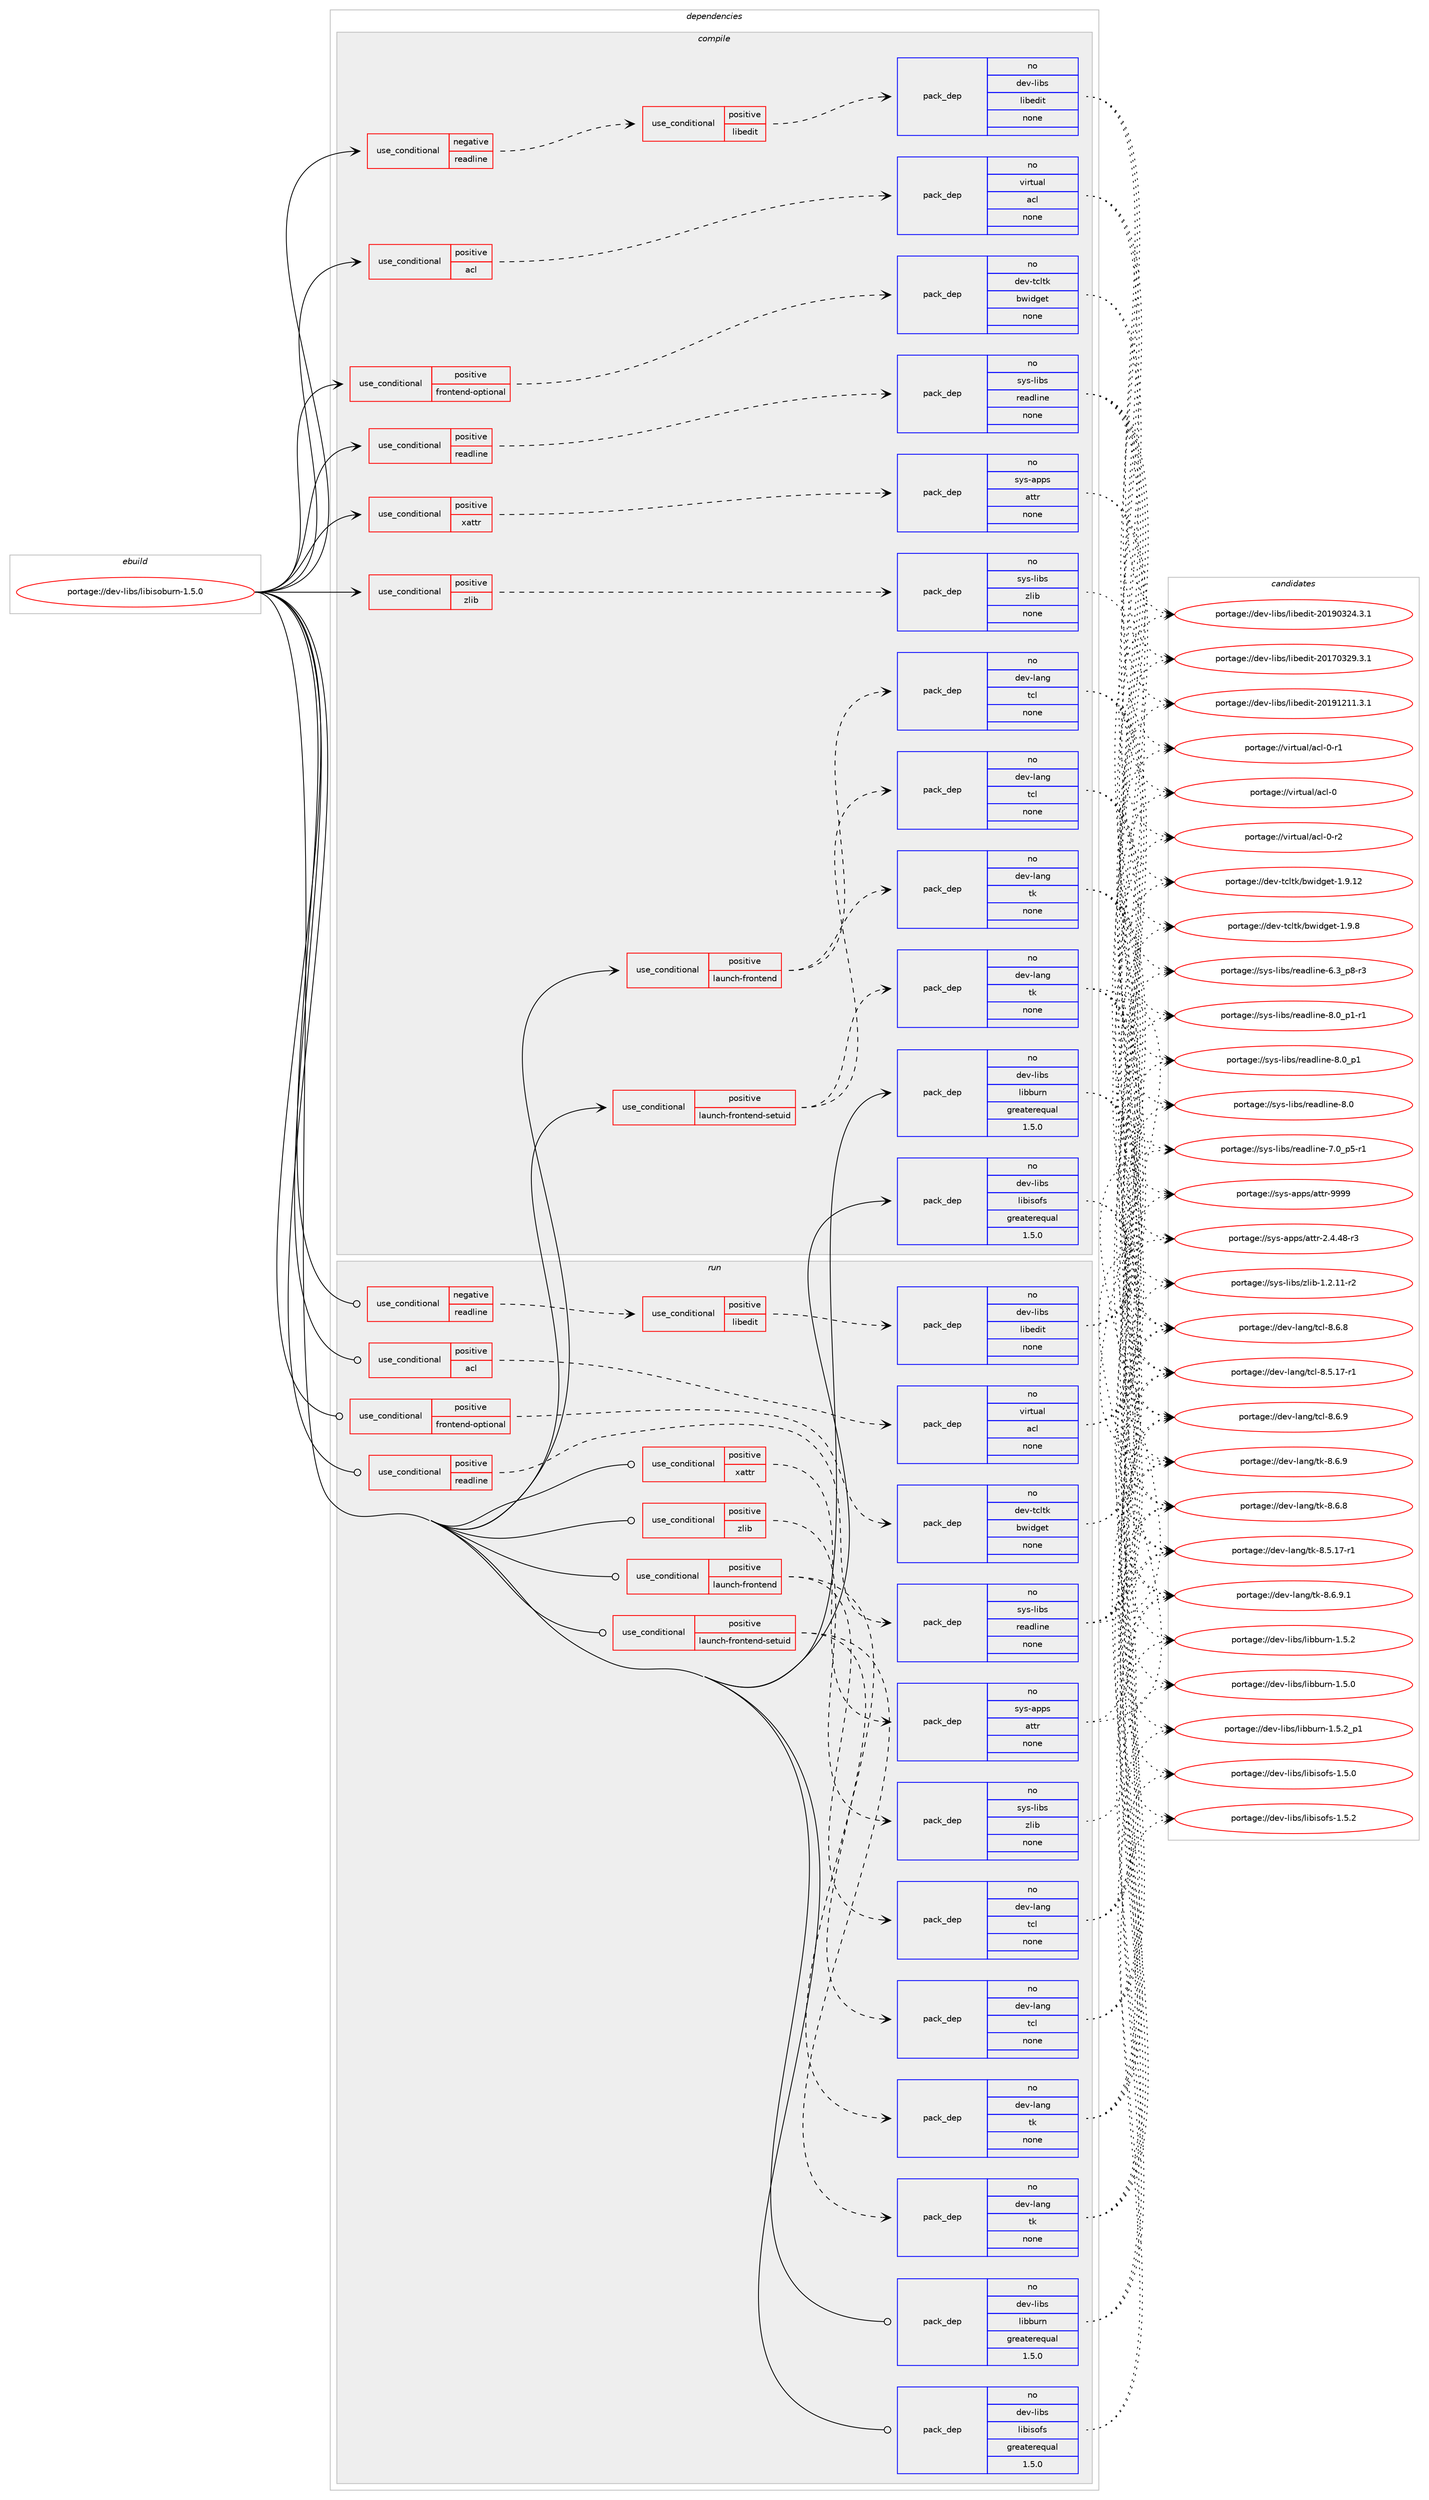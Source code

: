 digraph prolog {

# *************
# Graph options
# *************

newrank=true;
concentrate=true;
compound=true;
graph [rankdir=LR,fontname=Helvetica,fontsize=10,ranksep=1.5];#, ranksep=2.5, nodesep=0.2];
edge  [arrowhead=vee];
node  [fontname=Helvetica,fontsize=10];

# **********
# The ebuild
# **********

subgraph cluster_leftcol {
color=gray;
label=<<i>ebuild</i>>;
id [label="portage://dev-libs/libisoburn-1.5.0", color=red, width=4, href="../dev-libs/libisoburn-1.5.0.svg"];
}

# ****************
# The dependencies
# ****************

subgraph cluster_midcol {
color=gray;
label=<<i>dependencies</i>>;
subgraph cluster_compile {
fillcolor="#eeeeee";
style=filled;
label=<<i>compile</i>>;
subgraph cond125241 {
dependency512041 [label=<<TABLE BORDER="0" CELLBORDER="1" CELLSPACING="0" CELLPADDING="4"><TR><TD ROWSPAN="3" CELLPADDING="10">use_conditional</TD></TR><TR><TD>negative</TD></TR><TR><TD>readline</TD></TR></TABLE>>, shape=none, color=red];
subgraph cond125242 {
dependency512042 [label=<<TABLE BORDER="0" CELLBORDER="1" CELLSPACING="0" CELLPADDING="4"><TR><TD ROWSPAN="3" CELLPADDING="10">use_conditional</TD></TR><TR><TD>positive</TD></TR><TR><TD>libedit</TD></TR></TABLE>>, shape=none, color=red];
subgraph pack381543 {
dependency512043 [label=<<TABLE BORDER="0" CELLBORDER="1" CELLSPACING="0" CELLPADDING="4" WIDTH="220"><TR><TD ROWSPAN="6" CELLPADDING="30">pack_dep</TD></TR><TR><TD WIDTH="110">no</TD></TR><TR><TD>dev-libs</TD></TR><TR><TD>libedit</TD></TR><TR><TD>none</TD></TR><TR><TD></TD></TR></TABLE>>, shape=none, color=blue];
}
dependency512042:e -> dependency512043:w [weight=20,style="dashed",arrowhead="vee"];
}
dependency512041:e -> dependency512042:w [weight=20,style="dashed",arrowhead="vee"];
}
id:e -> dependency512041:w [weight=20,style="solid",arrowhead="vee"];
subgraph cond125243 {
dependency512044 [label=<<TABLE BORDER="0" CELLBORDER="1" CELLSPACING="0" CELLPADDING="4"><TR><TD ROWSPAN="3" CELLPADDING="10">use_conditional</TD></TR><TR><TD>positive</TD></TR><TR><TD>acl</TD></TR></TABLE>>, shape=none, color=red];
subgraph pack381544 {
dependency512045 [label=<<TABLE BORDER="0" CELLBORDER="1" CELLSPACING="0" CELLPADDING="4" WIDTH="220"><TR><TD ROWSPAN="6" CELLPADDING="30">pack_dep</TD></TR><TR><TD WIDTH="110">no</TD></TR><TR><TD>virtual</TD></TR><TR><TD>acl</TD></TR><TR><TD>none</TD></TR><TR><TD></TD></TR></TABLE>>, shape=none, color=blue];
}
dependency512044:e -> dependency512045:w [weight=20,style="dashed",arrowhead="vee"];
}
id:e -> dependency512044:w [weight=20,style="solid",arrowhead="vee"];
subgraph cond125244 {
dependency512046 [label=<<TABLE BORDER="0" CELLBORDER="1" CELLSPACING="0" CELLPADDING="4"><TR><TD ROWSPAN="3" CELLPADDING="10">use_conditional</TD></TR><TR><TD>positive</TD></TR><TR><TD>frontend-optional</TD></TR></TABLE>>, shape=none, color=red];
subgraph pack381545 {
dependency512047 [label=<<TABLE BORDER="0" CELLBORDER="1" CELLSPACING="0" CELLPADDING="4" WIDTH="220"><TR><TD ROWSPAN="6" CELLPADDING="30">pack_dep</TD></TR><TR><TD WIDTH="110">no</TD></TR><TR><TD>dev-tcltk</TD></TR><TR><TD>bwidget</TD></TR><TR><TD>none</TD></TR><TR><TD></TD></TR></TABLE>>, shape=none, color=blue];
}
dependency512046:e -> dependency512047:w [weight=20,style="dashed",arrowhead="vee"];
}
id:e -> dependency512046:w [weight=20,style="solid",arrowhead="vee"];
subgraph cond125245 {
dependency512048 [label=<<TABLE BORDER="0" CELLBORDER="1" CELLSPACING="0" CELLPADDING="4"><TR><TD ROWSPAN="3" CELLPADDING="10">use_conditional</TD></TR><TR><TD>positive</TD></TR><TR><TD>launch-frontend</TD></TR></TABLE>>, shape=none, color=red];
subgraph pack381546 {
dependency512049 [label=<<TABLE BORDER="0" CELLBORDER="1" CELLSPACING="0" CELLPADDING="4" WIDTH="220"><TR><TD ROWSPAN="6" CELLPADDING="30">pack_dep</TD></TR><TR><TD WIDTH="110">no</TD></TR><TR><TD>dev-lang</TD></TR><TR><TD>tcl</TD></TR><TR><TD>none</TD></TR><TR><TD></TD></TR></TABLE>>, shape=none, color=blue];
}
dependency512048:e -> dependency512049:w [weight=20,style="dashed",arrowhead="vee"];
subgraph pack381547 {
dependency512050 [label=<<TABLE BORDER="0" CELLBORDER="1" CELLSPACING="0" CELLPADDING="4" WIDTH="220"><TR><TD ROWSPAN="6" CELLPADDING="30">pack_dep</TD></TR><TR><TD WIDTH="110">no</TD></TR><TR><TD>dev-lang</TD></TR><TR><TD>tk</TD></TR><TR><TD>none</TD></TR><TR><TD></TD></TR></TABLE>>, shape=none, color=blue];
}
dependency512048:e -> dependency512050:w [weight=20,style="dashed",arrowhead="vee"];
}
id:e -> dependency512048:w [weight=20,style="solid",arrowhead="vee"];
subgraph cond125246 {
dependency512051 [label=<<TABLE BORDER="0" CELLBORDER="1" CELLSPACING="0" CELLPADDING="4"><TR><TD ROWSPAN="3" CELLPADDING="10">use_conditional</TD></TR><TR><TD>positive</TD></TR><TR><TD>launch-frontend-setuid</TD></TR></TABLE>>, shape=none, color=red];
subgraph pack381548 {
dependency512052 [label=<<TABLE BORDER="0" CELLBORDER="1" CELLSPACING="0" CELLPADDING="4" WIDTH="220"><TR><TD ROWSPAN="6" CELLPADDING="30">pack_dep</TD></TR><TR><TD WIDTH="110">no</TD></TR><TR><TD>dev-lang</TD></TR><TR><TD>tcl</TD></TR><TR><TD>none</TD></TR><TR><TD></TD></TR></TABLE>>, shape=none, color=blue];
}
dependency512051:e -> dependency512052:w [weight=20,style="dashed",arrowhead="vee"];
subgraph pack381549 {
dependency512053 [label=<<TABLE BORDER="0" CELLBORDER="1" CELLSPACING="0" CELLPADDING="4" WIDTH="220"><TR><TD ROWSPAN="6" CELLPADDING="30">pack_dep</TD></TR><TR><TD WIDTH="110">no</TD></TR><TR><TD>dev-lang</TD></TR><TR><TD>tk</TD></TR><TR><TD>none</TD></TR><TR><TD></TD></TR></TABLE>>, shape=none, color=blue];
}
dependency512051:e -> dependency512053:w [weight=20,style="dashed",arrowhead="vee"];
}
id:e -> dependency512051:w [weight=20,style="solid",arrowhead="vee"];
subgraph cond125247 {
dependency512054 [label=<<TABLE BORDER="0" CELLBORDER="1" CELLSPACING="0" CELLPADDING="4"><TR><TD ROWSPAN="3" CELLPADDING="10">use_conditional</TD></TR><TR><TD>positive</TD></TR><TR><TD>readline</TD></TR></TABLE>>, shape=none, color=red];
subgraph pack381550 {
dependency512055 [label=<<TABLE BORDER="0" CELLBORDER="1" CELLSPACING="0" CELLPADDING="4" WIDTH="220"><TR><TD ROWSPAN="6" CELLPADDING="30">pack_dep</TD></TR><TR><TD WIDTH="110">no</TD></TR><TR><TD>sys-libs</TD></TR><TR><TD>readline</TD></TR><TR><TD>none</TD></TR><TR><TD></TD></TR></TABLE>>, shape=none, color=blue];
}
dependency512054:e -> dependency512055:w [weight=20,style="dashed",arrowhead="vee"];
}
id:e -> dependency512054:w [weight=20,style="solid",arrowhead="vee"];
subgraph cond125248 {
dependency512056 [label=<<TABLE BORDER="0" CELLBORDER="1" CELLSPACING="0" CELLPADDING="4"><TR><TD ROWSPAN="3" CELLPADDING="10">use_conditional</TD></TR><TR><TD>positive</TD></TR><TR><TD>xattr</TD></TR></TABLE>>, shape=none, color=red];
subgraph pack381551 {
dependency512057 [label=<<TABLE BORDER="0" CELLBORDER="1" CELLSPACING="0" CELLPADDING="4" WIDTH="220"><TR><TD ROWSPAN="6" CELLPADDING="30">pack_dep</TD></TR><TR><TD WIDTH="110">no</TD></TR><TR><TD>sys-apps</TD></TR><TR><TD>attr</TD></TR><TR><TD>none</TD></TR><TR><TD></TD></TR></TABLE>>, shape=none, color=blue];
}
dependency512056:e -> dependency512057:w [weight=20,style="dashed",arrowhead="vee"];
}
id:e -> dependency512056:w [weight=20,style="solid",arrowhead="vee"];
subgraph cond125249 {
dependency512058 [label=<<TABLE BORDER="0" CELLBORDER="1" CELLSPACING="0" CELLPADDING="4"><TR><TD ROWSPAN="3" CELLPADDING="10">use_conditional</TD></TR><TR><TD>positive</TD></TR><TR><TD>zlib</TD></TR></TABLE>>, shape=none, color=red];
subgraph pack381552 {
dependency512059 [label=<<TABLE BORDER="0" CELLBORDER="1" CELLSPACING="0" CELLPADDING="4" WIDTH="220"><TR><TD ROWSPAN="6" CELLPADDING="30">pack_dep</TD></TR><TR><TD WIDTH="110">no</TD></TR><TR><TD>sys-libs</TD></TR><TR><TD>zlib</TD></TR><TR><TD>none</TD></TR><TR><TD></TD></TR></TABLE>>, shape=none, color=blue];
}
dependency512058:e -> dependency512059:w [weight=20,style="dashed",arrowhead="vee"];
}
id:e -> dependency512058:w [weight=20,style="solid",arrowhead="vee"];
subgraph pack381553 {
dependency512060 [label=<<TABLE BORDER="0" CELLBORDER="1" CELLSPACING="0" CELLPADDING="4" WIDTH="220"><TR><TD ROWSPAN="6" CELLPADDING="30">pack_dep</TD></TR><TR><TD WIDTH="110">no</TD></TR><TR><TD>dev-libs</TD></TR><TR><TD>libburn</TD></TR><TR><TD>greaterequal</TD></TR><TR><TD>1.5.0</TD></TR></TABLE>>, shape=none, color=blue];
}
id:e -> dependency512060:w [weight=20,style="solid",arrowhead="vee"];
subgraph pack381554 {
dependency512061 [label=<<TABLE BORDER="0" CELLBORDER="1" CELLSPACING="0" CELLPADDING="4" WIDTH="220"><TR><TD ROWSPAN="6" CELLPADDING="30">pack_dep</TD></TR><TR><TD WIDTH="110">no</TD></TR><TR><TD>dev-libs</TD></TR><TR><TD>libisofs</TD></TR><TR><TD>greaterequal</TD></TR><TR><TD>1.5.0</TD></TR></TABLE>>, shape=none, color=blue];
}
id:e -> dependency512061:w [weight=20,style="solid",arrowhead="vee"];
}
subgraph cluster_compileandrun {
fillcolor="#eeeeee";
style=filled;
label=<<i>compile and run</i>>;
}
subgraph cluster_run {
fillcolor="#eeeeee";
style=filled;
label=<<i>run</i>>;
subgraph cond125250 {
dependency512062 [label=<<TABLE BORDER="0" CELLBORDER="1" CELLSPACING="0" CELLPADDING="4"><TR><TD ROWSPAN="3" CELLPADDING="10">use_conditional</TD></TR><TR><TD>negative</TD></TR><TR><TD>readline</TD></TR></TABLE>>, shape=none, color=red];
subgraph cond125251 {
dependency512063 [label=<<TABLE BORDER="0" CELLBORDER="1" CELLSPACING="0" CELLPADDING="4"><TR><TD ROWSPAN="3" CELLPADDING="10">use_conditional</TD></TR><TR><TD>positive</TD></TR><TR><TD>libedit</TD></TR></TABLE>>, shape=none, color=red];
subgraph pack381555 {
dependency512064 [label=<<TABLE BORDER="0" CELLBORDER="1" CELLSPACING="0" CELLPADDING="4" WIDTH="220"><TR><TD ROWSPAN="6" CELLPADDING="30">pack_dep</TD></TR><TR><TD WIDTH="110">no</TD></TR><TR><TD>dev-libs</TD></TR><TR><TD>libedit</TD></TR><TR><TD>none</TD></TR><TR><TD></TD></TR></TABLE>>, shape=none, color=blue];
}
dependency512063:e -> dependency512064:w [weight=20,style="dashed",arrowhead="vee"];
}
dependency512062:e -> dependency512063:w [weight=20,style="dashed",arrowhead="vee"];
}
id:e -> dependency512062:w [weight=20,style="solid",arrowhead="odot"];
subgraph cond125252 {
dependency512065 [label=<<TABLE BORDER="0" CELLBORDER="1" CELLSPACING="0" CELLPADDING="4"><TR><TD ROWSPAN="3" CELLPADDING="10">use_conditional</TD></TR><TR><TD>positive</TD></TR><TR><TD>acl</TD></TR></TABLE>>, shape=none, color=red];
subgraph pack381556 {
dependency512066 [label=<<TABLE BORDER="0" CELLBORDER="1" CELLSPACING="0" CELLPADDING="4" WIDTH="220"><TR><TD ROWSPAN="6" CELLPADDING="30">pack_dep</TD></TR><TR><TD WIDTH="110">no</TD></TR><TR><TD>virtual</TD></TR><TR><TD>acl</TD></TR><TR><TD>none</TD></TR><TR><TD></TD></TR></TABLE>>, shape=none, color=blue];
}
dependency512065:e -> dependency512066:w [weight=20,style="dashed",arrowhead="vee"];
}
id:e -> dependency512065:w [weight=20,style="solid",arrowhead="odot"];
subgraph cond125253 {
dependency512067 [label=<<TABLE BORDER="0" CELLBORDER="1" CELLSPACING="0" CELLPADDING="4"><TR><TD ROWSPAN="3" CELLPADDING="10">use_conditional</TD></TR><TR><TD>positive</TD></TR><TR><TD>frontend-optional</TD></TR></TABLE>>, shape=none, color=red];
subgraph pack381557 {
dependency512068 [label=<<TABLE BORDER="0" CELLBORDER="1" CELLSPACING="0" CELLPADDING="4" WIDTH="220"><TR><TD ROWSPAN="6" CELLPADDING="30">pack_dep</TD></TR><TR><TD WIDTH="110">no</TD></TR><TR><TD>dev-tcltk</TD></TR><TR><TD>bwidget</TD></TR><TR><TD>none</TD></TR><TR><TD></TD></TR></TABLE>>, shape=none, color=blue];
}
dependency512067:e -> dependency512068:w [weight=20,style="dashed",arrowhead="vee"];
}
id:e -> dependency512067:w [weight=20,style="solid",arrowhead="odot"];
subgraph cond125254 {
dependency512069 [label=<<TABLE BORDER="0" CELLBORDER="1" CELLSPACING="0" CELLPADDING="4"><TR><TD ROWSPAN="3" CELLPADDING="10">use_conditional</TD></TR><TR><TD>positive</TD></TR><TR><TD>launch-frontend</TD></TR></TABLE>>, shape=none, color=red];
subgraph pack381558 {
dependency512070 [label=<<TABLE BORDER="0" CELLBORDER="1" CELLSPACING="0" CELLPADDING="4" WIDTH="220"><TR><TD ROWSPAN="6" CELLPADDING="30">pack_dep</TD></TR><TR><TD WIDTH="110">no</TD></TR><TR><TD>dev-lang</TD></TR><TR><TD>tcl</TD></TR><TR><TD>none</TD></TR><TR><TD></TD></TR></TABLE>>, shape=none, color=blue];
}
dependency512069:e -> dependency512070:w [weight=20,style="dashed",arrowhead="vee"];
subgraph pack381559 {
dependency512071 [label=<<TABLE BORDER="0" CELLBORDER="1" CELLSPACING="0" CELLPADDING="4" WIDTH="220"><TR><TD ROWSPAN="6" CELLPADDING="30">pack_dep</TD></TR><TR><TD WIDTH="110">no</TD></TR><TR><TD>dev-lang</TD></TR><TR><TD>tk</TD></TR><TR><TD>none</TD></TR><TR><TD></TD></TR></TABLE>>, shape=none, color=blue];
}
dependency512069:e -> dependency512071:w [weight=20,style="dashed",arrowhead="vee"];
}
id:e -> dependency512069:w [weight=20,style="solid",arrowhead="odot"];
subgraph cond125255 {
dependency512072 [label=<<TABLE BORDER="0" CELLBORDER="1" CELLSPACING="0" CELLPADDING="4"><TR><TD ROWSPAN="3" CELLPADDING="10">use_conditional</TD></TR><TR><TD>positive</TD></TR><TR><TD>launch-frontend-setuid</TD></TR></TABLE>>, shape=none, color=red];
subgraph pack381560 {
dependency512073 [label=<<TABLE BORDER="0" CELLBORDER="1" CELLSPACING="0" CELLPADDING="4" WIDTH="220"><TR><TD ROWSPAN="6" CELLPADDING="30">pack_dep</TD></TR><TR><TD WIDTH="110">no</TD></TR><TR><TD>dev-lang</TD></TR><TR><TD>tcl</TD></TR><TR><TD>none</TD></TR><TR><TD></TD></TR></TABLE>>, shape=none, color=blue];
}
dependency512072:e -> dependency512073:w [weight=20,style="dashed",arrowhead="vee"];
subgraph pack381561 {
dependency512074 [label=<<TABLE BORDER="0" CELLBORDER="1" CELLSPACING="0" CELLPADDING="4" WIDTH="220"><TR><TD ROWSPAN="6" CELLPADDING="30">pack_dep</TD></TR><TR><TD WIDTH="110">no</TD></TR><TR><TD>dev-lang</TD></TR><TR><TD>tk</TD></TR><TR><TD>none</TD></TR><TR><TD></TD></TR></TABLE>>, shape=none, color=blue];
}
dependency512072:e -> dependency512074:w [weight=20,style="dashed",arrowhead="vee"];
}
id:e -> dependency512072:w [weight=20,style="solid",arrowhead="odot"];
subgraph cond125256 {
dependency512075 [label=<<TABLE BORDER="0" CELLBORDER="1" CELLSPACING="0" CELLPADDING="4"><TR><TD ROWSPAN="3" CELLPADDING="10">use_conditional</TD></TR><TR><TD>positive</TD></TR><TR><TD>readline</TD></TR></TABLE>>, shape=none, color=red];
subgraph pack381562 {
dependency512076 [label=<<TABLE BORDER="0" CELLBORDER="1" CELLSPACING="0" CELLPADDING="4" WIDTH="220"><TR><TD ROWSPAN="6" CELLPADDING="30">pack_dep</TD></TR><TR><TD WIDTH="110">no</TD></TR><TR><TD>sys-libs</TD></TR><TR><TD>readline</TD></TR><TR><TD>none</TD></TR><TR><TD></TD></TR></TABLE>>, shape=none, color=blue];
}
dependency512075:e -> dependency512076:w [weight=20,style="dashed",arrowhead="vee"];
}
id:e -> dependency512075:w [weight=20,style="solid",arrowhead="odot"];
subgraph cond125257 {
dependency512077 [label=<<TABLE BORDER="0" CELLBORDER="1" CELLSPACING="0" CELLPADDING="4"><TR><TD ROWSPAN="3" CELLPADDING="10">use_conditional</TD></TR><TR><TD>positive</TD></TR><TR><TD>xattr</TD></TR></TABLE>>, shape=none, color=red];
subgraph pack381563 {
dependency512078 [label=<<TABLE BORDER="0" CELLBORDER="1" CELLSPACING="0" CELLPADDING="4" WIDTH="220"><TR><TD ROWSPAN="6" CELLPADDING="30">pack_dep</TD></TR><TR><TD WIDTH="110">no</TD></TR><TR><TD>sys-apps</TD></TR><TR><TD>attr</TD></TR><TR><TD>none</TD></TR><TR><TD></TD></TR></TABLE>>, shape=none, color=blue];
}
dependency512077:e -> dependency512078:w [weight=20,style="dashed",arrowhead="vee"];
}
id:e -> dependency512077:w [weight=20,style="solid",arrowhead="odot"];
subgraph cond125258 {
dependency512079 [label=<<TABLE BORDER="0" CELLBORDER="1" CELLSPACING="0" CELLPADDING="4"><TR><TD ROWSPAN="3" CELLPADDING="10">use_conditional</TD></TR><TR><TD>positive</TD></TR><TR><TD>zlib</TD></TR></TABLE>>, shape=none, color=red];
subgraph pack381564 {
dependency512080 [label=<<TABLE BORDER="0" CELLBORDER="1" CELLSPACING="0" CELLPADDING="4" WIDTH="220"><TR><TD ROWSPAN="6" CELLPADDING="30">pack_dep</TD></TR><TR><TD WIDTH="110">no</TD></TR><TR><TD>sys-libs</TD></TR><TR><TD>zlib</TD></TR><TR><TD>none</TD></TR><TR><TD></TD></TR></TABLE>>, shape=none, color=blue];
}
dependency512079:e -> dependency512080:w [weight=20,style="dashed",arrowhead="vee"];
}
id:e -> dependency512079:w [weight=20,style="solid",arrowhead="odot"];
subgraph pack381565 {
dependency512081 [label=<<TABLE BORDER="0" CELLBORDER="1" CELLSPACING="0" CELLPADDING="4" WIDTH="220"><TR><TD ROWSPAN="6" CELLPADDING="30">pack_dep</TD></TR><TR><TD WIDTH="110">no</TD></TR><TR><TD>dev-libs</TD></TR><TR><TD>libburn</TD></TR><TR><TD>greaterequal</TD></TR><TR><TD>1.5.0</TD></TR></TABLE>>, shape=none, color=blue];
}
id:e -> dependency512081:w [weight=20,style="solid",arrowhead="odot"];
subgraph pack381566 {
dependency512082 [label=<<TABLE BORDER="0" CELLBORDER="1" CELLSPACING="0" CELLPADDING="4" WIDTH="220"><TR><TD ROWSPAN="6" CELLPADDING="30">pack_dep</TD></TR><TR><TD WIDTH="110">no</TD></TR><TR><TD>dev-libs</TD></TR><TR><TD>libisofs</TD></TR><TR><TD>greaterequal</TD></TR><TR><TD>1.5.0</TD></TR></TABLE>>, shape=none, color=blue];
}
id:e -> dependency512082:w [weight=20,style="solid",arrowhead="odot"];
}
}

# **************
# The candidates
# **************

subgraph cluster_choices {
rank=same;
color=gray;
label=<<i>candidates</i>>;

subgraph choice381543 {
color=black;
nodesep=1;
choice1001011184510810598115471081059810110010511645504849574950494946514649 [label="portage://dev-libs/libedit-20191211.3.1", color=red, width=4,href="../dev-libs/libedit-20191211.3.1.svg"];
choice1001011184510810598115471081059810110010511645504849574851505246514649 [label="portage://dev-libs/libedit-20190324.3.1", color=red, width=4,href="../dev-libs/libedit-20190324.3.1.svg"];
choice1001011184510810598115471081059810110010511645504849554851505746514649 [label="portage://dev-libs/libedit-20170329.3.1", color=red, width=4,href="../dev-libs/libedit-20170329.3.1.svg"];
dependency512043:e -> choice1001011184510810598115471081059810110010511645504849574950494946514649:w [style=dotted,weight="100"];
dependency512043:e -> choice1001011184510810598115471081059810110010511645504849574851505246514649:w [style=dotted,weight="100"];
dependency512043:e -> choice1001011184510810598115471081059810110010511645504849554851505746514649:w [style=dotted,weight="100"];
}
subgraph choice381544 {
color=black;
nodesep=1;
choice1181051141161179710847979910845484511450 [label="portage://virtual/acl-0-r2", color=red, width=4,href="../virtual/acl-0-r2.svg"];
choice1181051141161179710847979910845484511449 [label="portage://virtual/acl-0-r1", color=red, width=4,href="../virtual/acl-0-r1.svg"];
choice118105114116117971084797991084548 [label="portage://virtual/acl-0", color=red, width=4,href="../virtual/acl-0.svg"];
dependency512045:e -> choice1181051141161179710847979910845484511450:w [style=dotted,weight="100"];
dependency512045:e -> choice1181051141161179710847979910845484511449:w [style=dotted,weight="100"];
dependency512045:e -> choice118105114116117971084797991084548:w [style=dotted,weight="100"];
}
subgraph choice381545 {
color=black;
nodesep=1;
choice10010111845116991081161074798119105100103101116454946574656 [label="portage://dev-tcltk/bwidget-1.9.8", color=red, width=4,href="../dev-tcltk/bwidget-1.9.8.svg"];
choice1001011184511699108116107479811910510010310111645494657464950 [label="portage://dev-tcltk/bwidget-1.9.12", color=red, width=4,href="../dev-tcltk/bwidget-1.9.12.svg"];
dependency512047:e -> choice10010111845116991081161074798119105100103101116454946574656:w [style=dotted,weight="100"];
dependency512047:e -> choice1001011184511699108116107479811910510010310111645494657464950:w [style=dotted,weight="100"];
}
subgraph choice381546 {
color=black;
nodesep=1;
choice10010111845108971101034711699108455646544657 [label="portage://dev-lang/tcl-8.6.9", color=red, width=4,href="../dev-lang/tcl-8.6.9.svg"];
choice10010111845108971101034711699108455646544656 [label="portage://dev-lang/tcl-8.6.8", color=red, width=4,href="../dev-lang/tcl-8.6.8.svg"];
choice10010111845108971101034711699108455646534649554511449 [label="portage://dev-lang/tcl-8.5.17-r1", color=red, width=4,href="../dev-lang/tcl-8.5.17-r1.svg"];
dependency512049:e -> choice10010111845108971101034711699108455646544657:w [style=dotted,weight="100"];
dependency512049:e -> choice10010111845108971101034711699108455646544656:w [style=dotted,weight="100"];
dependency512049:e -> choice10010111845108971101034711699108455646534649554511449:w [style=dotted,weight="100"];
}
subgraph choice381547 {
color=black;
nodesep=1;
choice1001011184510897110103471161074556465446574649 [label="portage://dev-lang/tk-8.6.9.1", color=red, width=4,href="../dev-lang/tk-8.6.9.1.svg"];
choice100101118451089711010347116107455646544657 [label="portage://dev-lang/tk-8.6.9", color=red, width=4,href="../dev-lang/tk-8.6.9.svg"];
choice100101118451089711010347116107455646544656 [label="portage://dev-lang/tk-8.6.8", color=red, width=4,href="../dev-lang/tk-8.6.8.svg"];
choice100101118451089711010347116107455646534649554511449 [label="portage://dev-lang/tk-8.5.17-r1", color=red, width=4,href="../dev-lang/tk-8.5.17-r1.svg"];
dependency512050:e -> choice1001011184510897110103471161074556465446574649:w [style=dotted,weight="100"];
dependency512050:e -> choice100101118451089711010347116107455646544657:w [style=dotted,weight="100"];
dependency512050:e -> choice100101118451089711010347116107455646544656:w [style=dotted,weight="100"];
dependency512050:e -> choice100101118451089711010347116107455646534649554511449:w [style=dotted,weight="100"];
}
subgraph choice381548 {
color=black;
nodesep=1;
choice10010111845108971101034711699108455646544657 [label="portage://dev-lang/tcl-8.6.9", color=red, width=4,href="../dev-lang/tcl-8.6.9.svg"];
choice10010111845108971101034711699108455646544656 [label="portage://dev-lang/tcl-8.6.8", color=red, width=4,href="../dev-lang/tcl-8.6.8.svg"];
choice10010111845108971101034711699108455646534649554511449 [label="portage://dev-lang/tcl-8.5.17-r1", color=red, width=4,href="../dev-lang/tcl-8.5.17-r1.svg"];
dependency512052:e -> choice10010111845108971101034711699108455646544657:w [style=dotted,weight="100"];
dependency512052:e -> choice10010111845108971101034711699108455646544656:w [style=dotted,weight="100"];
dependency512052:e -> choice10010111845108971101034711699108455646534649554511449:w [style=dotted,weight="100"];
}
subgraph choice381549 {
color=black;
nodesep=1;
choice1001011184510897110103471161074556465446574649 [label="portage://dev-lang/tk-8.6.9.1", color=red, width=4,href="../dev-lang/tk-8.6.9.1.svg"];
choice100101118451089711010347116107455646544657 [label="portage://dev-lang/tk-8.6.9", color=red, width=4,href="../dev-lang/tk-8.6.9.svg"];
choice100101118451089711010347116107455646544656 [label="portage://dev-lang/tk-8.6.8", color=red, width=4,href="../dev-lang/tk-8.6.8.svg"];
choice100101118451089711010347116107455646534649554511449 [label="portage://dev-lang/tk-8.5.17-r1", color=red, width=4,href="../dev-lang/tk-8.5.17-r1.svg"];
dependency512053:e -> choice1001011184510897110103471161074556465446574649:w [style=dotted,weight="100"];
dependency512053:e -> choice100101118451089711010347116107455646544657:w [style=dotted,weight="100"];
dependency512053:e -> choice100101118451089711010347116107455646544656:w [style=dotted,weight="100"];
dependency512053:e -> choice100101118451089711010347116107455646534649554511449:w [style=dotted,weight="100"];
}
subgraph choice381550 {
color=black;
nodesep=1;
choice115121115451081059811547114101971001081051101014556464895112494511449 [label="portage://sys-libs/readline-8.0_p1-r1", color=red, width=4,href="../sys-libs/readline-8.0_p1-r1.svg"];
choice11512111545108105981154711410197100108105110101455646489511249 [label="portage://sys-libs/readline-8.0_p1", color=red, width=4,href="../sys-libs/readline-8.0_p1.svg"];
choice1151211154510810598115471141019710010810511010145564648 [label="portage://sys-libs/readline-8.0", color=red, width=4,href="../sys-libs/readline-8.0.svg"];
choice115121115451081059811547114101971001081051101014555464895112534511449 [label="portage://sys-libs/readline-7.0_p5-r1", color=red, width=4,href="../sys-libs/readline-7.0_p5-r1.svg"];
choice115121115451081059811547114101971001081051101014554465195112564511451 [label="portage://sys-libs/readline-6.3_p8-r3", color=red, width=4,href="../sys-libs/readline-6.3_p8-r3.svg"];
dependency512055:e -> choice115121115451081059811547114101971001081051101014556464895112494511449:w [style=dotted,weight="100"];
dependency512055:e -> choice11512111545108105981154711410197100108105110101455646489511249:w [style=dotted,weight="100"];
dependency512055:e -> choice1151211154510810598115471141019710010810511010145564648:w [style=dotted,weight="100"];
dependency512055:e -> choice115121115451081059811547114101971001081051101014555464895112534511449:w [style=dotted,weight="100"];
dependency512055:e -> choice115121115451081059811547114101971001081051101014554465195112564511451:w [style=dotted,weight="100"];
}
subgraph choice381551 {
color=black;
nodesep=1;
choice115121115459711211211547971161161144557575757 [label="portage://sys-apps/attr-9999", color=red, width=4,href="../sys-apps/attr-9999.svg"];
choice11512111545971121121154797116116114455046524652564511451 [label="portage://sys-apps/attr-2.4.48-r3", color=red, width=4,href="../sys-apps/attr-2.4.48-r3.svg"];
dependency512057:e -> choice115121115459711211211547971161161144557575757:w [style=dotted,weight="100"];
dependency512057:e -> choice11512111545971121121154797116116114455046524652564511451:w [style=dotted,weight="100"];
}
subgraph choice381552 {
color=black;
nodesep=1;
choice11512111545108105981154712210810598454946504649494511450 [label="portage://sys-libs/zlib-1.2.11-r2", color=red, width=4,href="../sys-libs/zlib-1.2.11-r2.svg"];
dependency512059:e -> choice11512111545108105981154712210810598454946504649494511450:w [style=dotted,weight="100"];
}
subgraph choice381553 {
color=black;
nodesep=1;
choice10010111845108105981154710810598981171141104549465346509511249 [label="portage://dev-libs/libburn-1.5.2_p1", color=red, width=4,href="../dev-libs/libburn-1.5.2_p1.svg"];
choice1001011184510810598115471081059898117114110454946534650 [label="portage://dev-libs/libburn-1.5.2", color=red, width=4,href="../dev-libs/libburn-1.5.2.svg"];
choice1001011184510810598115471081059898117114110454946534648 [label="portage://dev-libs/libburn-1.5.0", color=red, width=4,href="../dev-libs/libburn-1.5.0.svg"];
dependency512060:e -> choice10010111845108105981154710810598981171141104549465346509511249:w [style=dotted,weight="100"];
dependency512060:e -> choice1001011184510810598115471081059898117114110454946534650:w [style=dotted,weight="100"];
dependency512060:e -> choice1001011184510810598115471081059898117114110454946534648:w [style=dotted,weight="100"];
}
subgraph choice381554 {
color=black;
nodesep=1;
choice10010111845108105981154710810598105115111102115454946534650 [label="portage://dev-libs/libisofs-1.5.2", color=red, width=4,href="../dev-libs/libisofs-1.5.2.svg"];
choice10010111845108105981154710810598105115111102115454946534648 [label="portage://dev-libs/libisofs-1.5.0", color=red, width=4,href="../dev-libs/libisofs-1.5.0.svg"];
dependency512061:e -> choice10010111845108105981154710810598105115111102115454946534650:w [style=dotted,weight="100"];
dependency512061:e -> choice10010111845108105981154710810598105115111102115454946534648:w [style=dotted,weight="100"];
}
subgraph choice381555 {
color=black;
nodesep=1;
choice1001011184510810598115471081059810110010511645504849574950494946514649 [label="portage://dev-libs/libedit-20191211.3.1", color=red, width=4,href="../dev-libs/libedit-20191211.3.1.svg"];
choice1001011184510810598115471081059810110010511645504849574851505246514649 [label="portage://dev-libs/libedit-20190324.3.1", color=red, width=4,href="../dev-libs/libedit-20190324.3.1.svg"];
choice1001011184510810598115471081059810110010511645504849554851505746514649 [label="portage://dev-libs/libedit-20170329.3.1", color=red, width=4,href="../dev-libs/libedit-20170329.3.1.svg"];
dependency512064:e -> choice1001011184510810598115471081059810110010511645504849574950494946514649:w [style=dotted,weight="100"];
dependency512064:e -> choice1001011184510810598115471081059810110010511645504849574851505246514649:w [style=dotted,weight="100"];
dependency512064:e -> choice1001011184510810598115471081059810110010511645504849554851505746514649:w [style=dotted,weight="100"];
}
subgraph choice381556 {
color=black;
nodesep=1;
choice1181051141161179710847979910845484511450 [label="portage://virtual/acl-0-r2", color=red, width=4,href="../virtual/acl-0-r2.svg"];
choice1181051141161179710847979910845484511449 [label="portage://virtual/acl-0-r1", color=red, width=4,href="../virtual/acl-0-r1.svg"];
choice118105114116117971084797991084548 [label="portage://virtual/acl-0", color=red, width=4,href="../virtual/acl-0.svg"];
dependency512066:e -> choice1181051141161179710847979910845484511450:w [style=dotted,weight="100"];
dependency512066:e -> choice1181051141161179710847979910845484511449:w [style=dotted,weight="100"];
dependency512066:e -> choice118105114116117971084797991084548:w [style=dotted,weight="100"];
}
subgraph choice381557 {
color=black;
nodesep=1;
choice10010111845116991081161074798119105100103101116454946574656 [label="portage://dev-tcltk/bwidget-1.9.8", color=red, width=4,href="../dev-tcltk/bwidget-1.9.8.svg"];
choice1001011184511699108116107479811910510010310111645494657464950 [label="portage://dev-tcltk/bwidget-1.9.12", color=red, width=4,href="../dev-tcltk/bwidget-1.9.12.svg"];
dependency512068:e -> choice10010111845116991081161074798119105100103101116454946574656:w [style=dotted,weight="100"];
dependency512068:e -> choice1001011184511699108116107479811910510010310111645494657464950:w [style=dotted,weight="100"];
}
subgraph choice381558 {
color=black;
nodesep=1;
choice10010111845108971101034711699108455646544657 [label="portage://dev-lang/tcl-8.6.9", color=red, width=4,href="../dev-lang/tcl-8.6.9.svg"];
choice10010111845108971101034711699108455646544656 [label="portage://dev-lang/tcl-8.6.8", color=red, width=4,href="../dev-lang/tcl-8.6.8.svg"];
choice10010111845108971101034711699108455646534649554511449 [label="portage://dev-lang/tcl-8.5.17-r1", color=red, width=4,href="../dev-lang/tcl-8.5.17-r1.svg"];
dependency512070:e -> choice10010111845108971101034711699108455646544657:w [style=dotted,weight="100"];
dependency512070:e -> choice10010111845108971101034711699108455646544656:w [style=dotted,weight="100"];
dependency512070:e -> choice10010111845108971101034711699108455646534649554511449:w [style=dotted,weight="100"];
}
subgraph choice381559 {
color=black;
nodesep=1;
choice1001011184510897110103471161074556465446574649 [label="portage://dev-lang/tk-8.6.9.1", color=red, width=4,href="../dev-lang/tk-8.6.9.1.svg"];
choice100101118451089711010347116107455646544657 [label="portage://dev-lang/tk-8.6.9", color=red, width=4,href="../dev-lang/tk-8.6.9.svg"];
choice100101118451089711010347116107455646544656 [label="portage://dev-lang/tk-8.6.8", color=red, width=4,href="../dev-lang/tk-8.6.8.svg"];
choice100101118451089711010347116107455646534649554511449 [label="portage://dev-lang/tk-8.5.17-r1", color=red, width=4,href="../dev-lang/tk-8.5.17-r1.svg"];
dependency512071:e -> choice1001011184510897110103471161074556465446574649:w [style=dotted,weight="100"];
dependency512071:e -> choice100101118451089711010347116107455646544657:w [style=dotted,weight="100"];
dependency512071:e -> choice100101118451089711010347116107455646544656:w [style=dotted,weight="100"];
dependency512071:e -> choice100101118451089711010347116107455646534649554511449:w [style=dotted,weight="100"];
}
subgraph choice381560 {
color=black;
nodesep=1;
choice10010111845108971101034711699108455646544657 [label="portage://dev-lang/tcl-8.6.9", color=red, width=4,href="../dev-lang/tcl-8.6.9.svg"];
choice10010111845108971101034711699108455646544656 [label="portage://dev-lang/tcl-8.6.8", color=red, width=4,href="../dev-lang/tcl-8.6.8.svg"];
choice10010111845108971101034711699108455646534649554511449 [label="portage://dev-lang/tcl-8.5.17-r1", color=red, width=4,href="../dev-lang/tcl-8.5.17-r1.svg"];
dependency512073:e -> choice10010111845108971101034711699108455646544657:w [style=dotted,weight="100"];
dependency512073:e -> choice10010111845108971101034711699108455646544656:w [style=dotted,weight="100"];
dependency512073:e -> choice10010111845108971101034711699108455646534649554511449:w [style=dotted,weight="100"];
}
subgraph choice381561 {
color=black;
nodesep=1;
choice1001011184510897110103471161074556465446574649 [label="portage://dev-lang/tk-8.6.9.1", color=red, width=4,href="../dev-lang/tk-8.6.9.1.svg"];
choice100101118451089711010347116107455646544657 [label="portage://dev-lang/tk-8.6.9", color=red, width=4,href="../dev-lang/tk-8.6.9.svg"];
choice100101118451089711010347116107455646544656 [label="portage://dev-lang/tk-8.6.8", color=red, width=4,href="../dev-lang/tk-8.6.8.svg"];
choice100101118451089711010347116107455646534649554511449 [label="portage://dev-lang/tk-8.5.17-r1", color=red, width=4,href="../dev-lang/tk-8.5.17-r1.svg"];
dependency512074:e -> choice1001011184510897110103471161074556465446574649:w [style=dotted,weight="100"];
dependency512074:e -> choice100101118451089711010347116107455646544657:w [style=dotted,weight="100"];
dependency512074:e -> choice100101118451089711010347116107455646544656:w [style=dotted,weight="100"];
dependency512074:e -> choice100101118451089711010347116107455646534649554511449:w [style=dotted,weight="100"];
}
subgraph choice381562 {
color=black;
nodesep=1;
choice115121115451081059811547114101971001081051101014556464895112494511449 [label="portage://sys-libs/readline-8.0_p1-r1", color=red, width=4,href="../sys-libs/readline-8.0_p1-r1.svg"];
choice11512111545108105981154711410197100108105110101455646489511249 [label="portage://sys-libs/readline-8.0_p1", color=red, width=4,href="../sys-libs/readline-8.0_p1.svg"];
choice1151211154510810598115471141019710010810511010145564648 [label="portage://sys-libs/readline-8.0", color=red, width=4,href="../sys-libs/readline-8.0.svg"];
choice115121115451081059811547114101971001081051101014555464895112534511449 [label="portage://sys-libs/readline-7.0_p5-r1", color=red, width=4,href="../sys-libs/readline-7.0_p5-r1.svg"];
choice115121115451081059811547114101971001081051101014554465195112564511451 [label="portage://sys-libs/readline-6.3_p8-r3", color=red, width=4,href="../sys-libs/readline-6.3_p8-r3.svg"];
dependency512076:e -> choice115121115451081059811547114101971001081051101014556464895112494511449:w [style=dotted,weight="100"];
dependency512076:e -> choice11512111545108105981154711410197100108105110101455646489511249:w [style=dotted,weight="100"];
dependency512076:e -> choice1151211154510810598115471141019710010810511010145564648:w [style=dotted,weight="100"];
dependency512076:e -> choice115121115451081059811547114101971001081051101014555464895112534511449:w [style=dotted,weight="100"];
dependency512076:e -> choice115121115451081059811547114101971001081051101014554465195112564511451:w [style=dotted,weight="100"];
}
subgraph choice381563 {
color=black;
nodesep=1;
choice115121115459711211211547971161161144557575757 [label="portage://sys-apps/attr-9999", color=red, width=4,href="../sys-apps/attr-9999.svg"];
choice11512111545971121121154797116116114455046524652564511451 [label="portage://sys-apps/attr-2.4.48-r3", color=red, width=4,href="../sys-apps/attr-2.4.48-r3.svg"];
dependency512078:e -> choice115121115459711211211547971161161144557575757:w [style=dotted,weight="100"];
dependency512078:e -> choice11512111545971121121154797116116114455046524652564511451:w [style=dotted,weight="100"];
}
subgraph choice381564 {
color=black;
nodesep=1;
choice11512111545108105981154712210810598454946504649494511450 [label="portage://sys-libs/zlib-1.2.11-r2", color=red, width=4,href="../sys-libs/zlib-1.2.11-r2.svg"];
dependency512080:e -> choice11512111545108105981154712210810598454946504649494511450:w [style=dotted,weight="100"];
}
subgraph choice381565 {
color=black;
nodesep=1;
choice10010111845108105981154710810598981171141104549465346509511249 [label="portage://dev-libs/libburn-1.5.2_p1", color=red, width=4,href="../dev-libs/libburn-1.5.2_p1.svg"];
choice1001011184510810598115471081059898117114110454946534650 [label="portage://dev-libs/libburn-1.5.2", color=red, width=4,href="../dev-libs/libburn-1.5.2.svg"];
choice1001011184510810598115471081059898117114110454946534648 [label="portage://dev-libs/libburn-1.5.0", color=red, width=4,href="../dev-libs/libburn-1.5.0.svg"];
dependency512081:e -> choice10010111845108105981154710810598981171141104549465346509511249:w [style=dotted,weight="100"];
dependency512081:e -> choice1001011184510810598115471081059898117114110454946534650:w [style=dotted,weight="100"];
dependency512081:e -> choice1001011184510810598115471081059898117114110454946534648:w [style=dotted,weight="100"];
}
subgraph choice381566 {
color=black;
nodesep=1;
choice10010111845108105981154710810598105115111102115454946534650 [label="portage://dev-libs/libisofs-1.5.2", color=red, width=4,href="../dev-libs/libisofs-1.5.2.svg"];
choice10010111845108105981154710810598105115111102115454946534648 [label="portage://dev-libs/libisofs-1.5.0", color=red, width=4,href="../dev-libs/libisofs-1.5.0.svg"];
dependency512082:e -> choice10010111845108105981154710810598105115111102115454946534650:w [style=dotted,weight="100"];
dependency512082:e -> choice10010111845108105981154710810598105115111102115454946534648:w [style=dotted,weight="100"];
}
}

}
